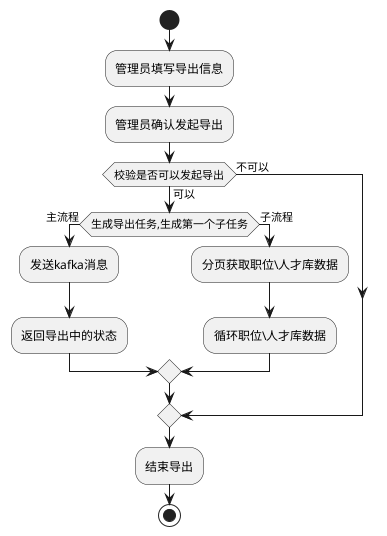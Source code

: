 ﻿@startuml
'https://plantuml.com/activity-diagram-beta

start
:管理员填写导出信息;
:管理员确认发起导出;
if (校验是否可以发起导出) then (可以)
  if(生成导出任务,生成第一个子任务) then (主流程)
  :发送kafka消息;
  :返回导出中的状态;
  else(子流程)
  :分页获取职位\人才库数据;
  :循环职位\人才库数据;
  
  endif
else (不可以)
  
endif
:结束导出;


stop

@enduml
